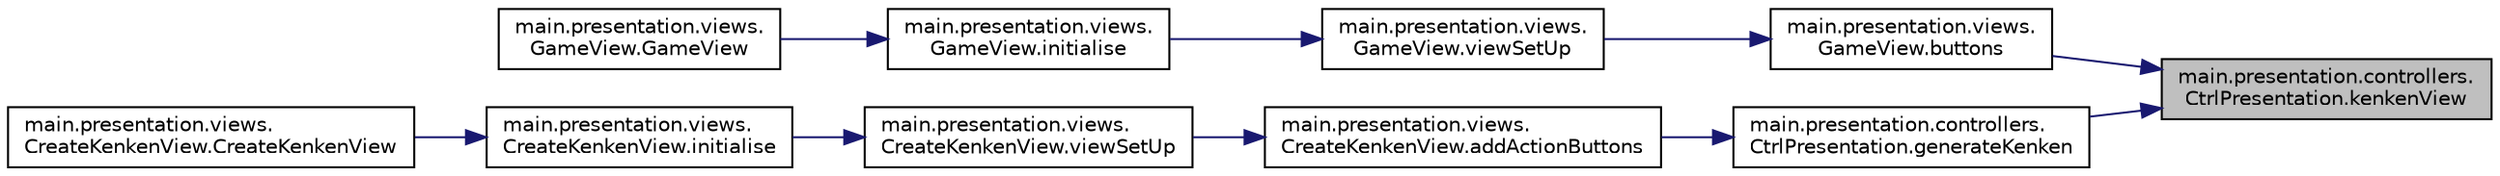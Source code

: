 digraph "main.presentation.controllers.CtrlPresentation.kenkenView"
{
 // INTERACTIVE_SVG=YES
 // LATEX_PDF_SIZE
  edge [fontname="Helvetica",fontsize="10",labelfontname="Helvetica",labelfontsize="10"];
  node [fontname="Helvetica",fontsize="10",shape=record];
  rankdir="RL";
  Node1 [label="main.presentation.controllers.\lCtrlPresentation.kenkenView",height=0.2,width=0.4,color="black", fillcolor="grey75", style="filled", fontcolor="black",tooltip=" "];
  Node1 -> Node2 [dir="back",color="midnightblue",fontsize="10",style="solid",fontname="Helvetica"];
  Node2 [label="main.presentation.views.\lGameView.buttons",height=0.2,width=0.4,color="black", fillcolor="white", style="filled",URL="$classmain_1_1presentation_1_1views_1_1GameView.html#a26136610131938bb79bfe719612ff08d",tooltip=" "];
  Node2 -> Node3 [dir="back",color="midnightblue",fontsize="10",style="solid",fontname="Helvetica"];
  Node3 [label="main.presentation.views.\lGameView.viewSetUp",height=0.2,width=0.4,color="black", fillcolor="white", style="filled",URL="$classmain_1_1presentation_1_1views_1_1GameView.html#a3aa8c39e84bc6a55137e1ab602a21f60",tooltip=" "];
  Node3 -> Node4 [dir="back",color="midnightblue",fontsize="10",style="solid",fontname="Helvetica"];
  Node4 [label="main.presentation.views.\lGameView.initialise",height=0.2,width=0.4,color="black", fillcolor="white", style="filled",URL="$classmain_1_1presentation_1_1views_1_1GameView.html#a0bd3aee5deb7fd01f81e36e8e53b5446",tooltip=" "];
  Node4 -> Node5 [dir="back",color="midnightblue",fontsize="10",style="solid",fontname="Helvetica"];
  Node5 [label="main.presentation.views.\lGameView.GameView",height=0.2,width=0.4,color="black", fillcolor="white", style="filled",URL="$classmain_1_1presentation_1_1views_1_1GameView.html#a9bb4c3b2306ad017f58b70242bbe1d87",tooltip=" "];
  Node1 -> Node6 [dir="back",color="midnightblue",fontsize="10",style="solid",fontname="Helvetica"];
  Node6 [label="main.presentation.controllers.\lCtrlPresentation.generateKenken",height=0.2,width=0.4,color="black", fillcolor="white", style="filled",URL="$classmain_1_1presentation_1_1controllers_1_1CtrlPresentation.html#ab171f26cd1e84ff1abcb8652ad4e5644",tooltip=" "];
  Node6 -> Node7 [dir="back",color="midnightblue",fontsize="10",style="solid",fontname="Helvetica"];
  Node7 [label="main.presentation.views.\lCreateKenkenView.addActionButtons",height=0.2,width=0.4,color="black", fillcolor="white", style="filled",URL="$classmain_1_1presentation_1_1views_1_1CreateKenkenView.html#a403af371e116eb9e8ee8524425b8495c",tooltip=" "];
  Node7 -> Node8 [dir="back",color="midnightblue",fontsize="10",style="solid",fontname="Helvetica"];
  Node8 [label="main.presentation.views.\lCreateKenkenView.viewSetUp",height=0.2,width=0.4,color="black", fillcolor="white", style="filled",URL="$classmain_1_1presentation_1_1views_1_1CreateKenkenView.html#a740d7f991b8a07f679948c28a9c2b6d8",tooltip=" "];
  Node8 -> Node9 [dir="back",color="midnightblue",fontsize="10",style="solid",fontname="Helvetica"];
  Node9 [label="main.presentation.views.\lCreateKenkenView.initialise",height=0.2,width=0.4,color="black", fillcolor="white", style="filled",URL="$classmain_1_1presentation_1_1views_1_1CreateKenkenView.html#a94cf761a40d66fdd08b2774bc1bee024",tooltip=" "];
  Node9 -> Node10 [dir="back",color="midnightblue",fontsize="10",style="solid",fontname="Helvetica"];
  Node10 [label="main.presentation.views.\lCreateKenkenView.CreateKenkenView",height=0.2,width=0.4,color="black", fillcolor="white", style="filled",URL="$classmain_1_1presentation_1_1views_1_1CreateKenkenView.html#afa8b78165d13933e85c8c48077753c4f",tooltip=" "];
}
